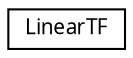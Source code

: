 digraph G
{
  edge [fontname="FreeSans.ttf",fontsize="10",labelfontname="FreeSans.ttf",labelfontsize="10"];
  node [fontname="FreeSans.ttf",fontsize="10",shape=record];
  rankdir=LR;
  Node1 [label="LinearTF",height=0.2,width=0.4,color="black", fillcolor="white", style="filled",URL="$struct_linear_t_f.html",tooltip="Структура для хранения линейных ПФ."];
}
